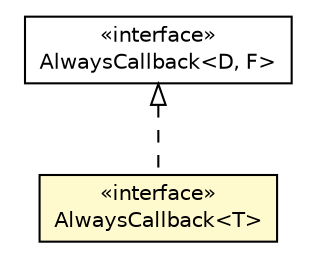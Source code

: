 #!/usr/local/bin/dot
#
# Class diagram 
# Generated by UMLGraph version R5_6-24-gf6e263 (http://www.umlgraph.org/)
#

digraph G {
	edge [fontname="Helvetica",fontsize=10,labelfontname="Helvetica",labelfontsize=10];
	node [fontname="Helvetica",fontsize=10,shape=plaintext];
	nodesep=0.25;
	ranksep=0.5;
	// io.reinert.requestor.impl.gdeferred.AlwaysCallback<T>
	c4451 [label=<<table title="io.reinert.requestor.impl.gdeferred.AlwaysCallback" border="0" cellborder="1" cellspacing="0" cellpadding="2" port="p" bgcolor="lemonChiffon" href="./AlwaysCallback.html">
		<tr><td><table border="0" cellspacing="0" cellpadding="1">
<tr><td align="center" balign="center"> &#171;interface&#187; </td></tr>
<tr><td align="center" balign="center"> AlwaysCallback&lt;T&gt; </td></tr>
		</table></td></tr>
		</table>>, URL="./AlwaysCallback.html", fontname="Helvetica", fontcolor="black", fontsize=10.0];
	//io.reinert.requestor.impl.gdeferred.AlwaysCallback<T> implements io.reinert.gdeferred.AlwaysCallback<D, F>
	c4484:p -> c4451:p [dir=back,arrowtail=empty,style=dashed];
	// io.reinert.gdeferred.AlwaysCallback<D, F>
	c4484 [label=<<table title="io.reinert.gdeferred.AlwaysCallback" border="0" cellborder="1" cellspacing="0" cellpadding="2" port="p">
		<tr><td><table border="0" cellspacing="0" cellpadding="1">
<tr><td align="center" balign="center"> &#171;interface&#187; </td></tr>
<tr><td align="center" balign="center"> AlwaysCallback&lt;D, F&gt; </td></tr>
		</table></td></tr>
		</table>>, URL="null", fontname="Helvetica", fontcolor="black", fontsize=10.0];
}


